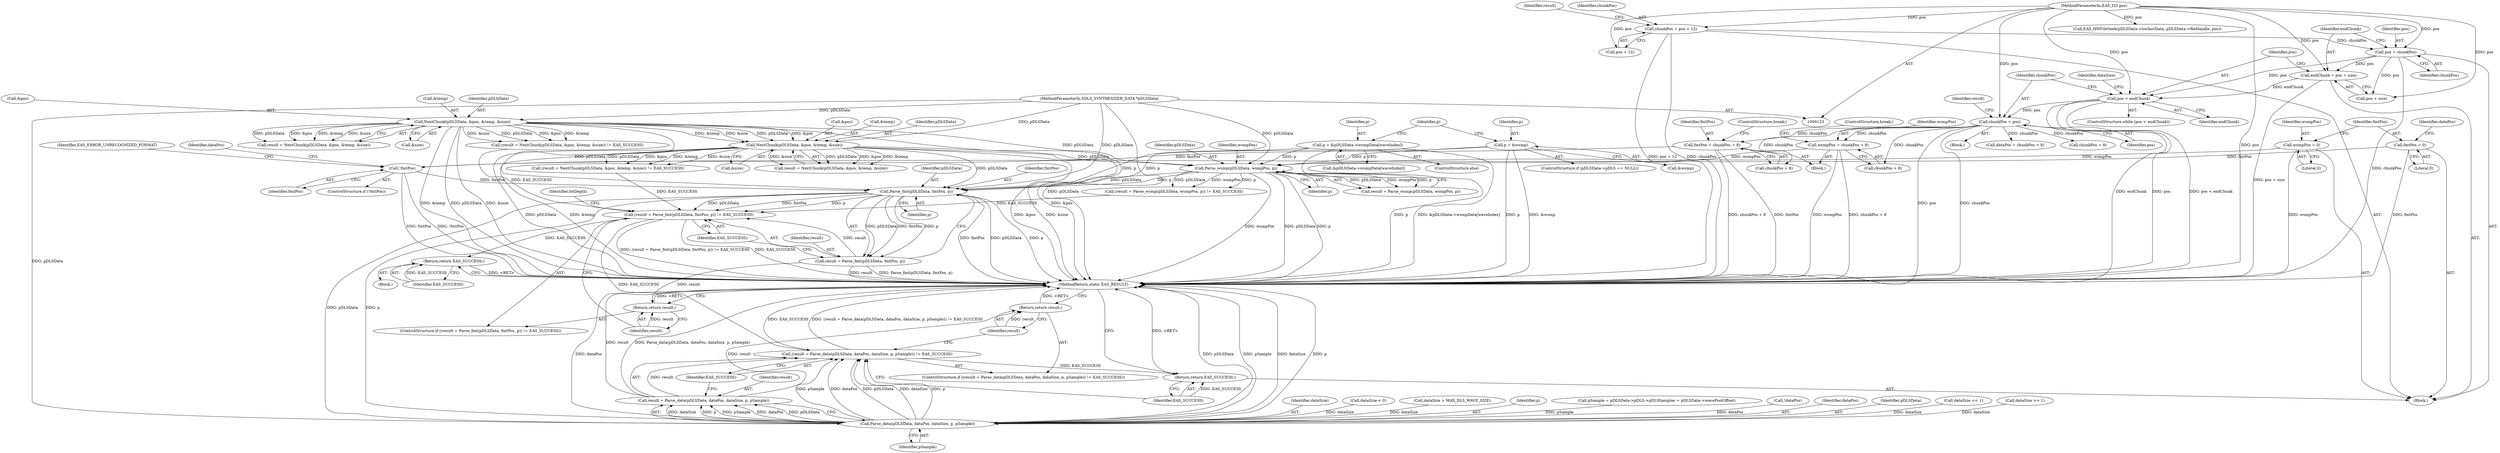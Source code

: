 digraph "0_Android_e999f077f6ef59d20282f1e04786816a31fb8be6@pointer" {
"1000342" [label="(Call,Parse_fmt(pDLSData, fmtPos, p))"];
"1000215" [label="(Call,NextChunk(pDLSData, &pos, &temp, &size))"];
"1000176" [label="(Call,NextChunk(pDLSData, &pos, &temp, &size))"];
"1000124" [label="(MethodParameterIn,SDLS_SYNTHESIZER_DATA *pDLSData)"];
"1000331" [label="(Call,Parse_wsmp(pDLSData, wsmpPos, p))"];
"1000230" [label="(Call,wsmpPos = chunkPos + 8)"];
"1000208" [label="(Call,chunkPos = pos)"];
"1000204" [label="(Call,pos < endChunk)"];
"1000125" [label="(MethodParameterIn,EAS_I32 pos)"];
"1000195" [label="(Call,pos = chunkPos)"];
"1000152" [label="(Call,chunkPos = pos + 12)"];
"1000198" [label="(Call,endChunk = pos + size)"];
"1000134" [label="(Call,wsmpPos = 0)"];
"1000277" [label="(Call,p = &pDLSData->wsmpData[waveIndex])"];
"1000272" [label="(Call,p = &wsmp)"];
"1000311" [label="(Call,!fmtPos)"];
"1000237" [label="(Call,fmtPos = chunkPos + 8)"];
"1000138" [label="(Call,fmtPos = 0)"];
"1000339" [label="(Call,(result = Parse_fmt(pDLSData, fmtPos, p)) != EAS_SUCCESS)"];
"1000413" [label="(Return,return EAS_SUCCESS;)"];
"1000468" [label="(Call,(result = Parse_data(pDLSData, dataPos, dataSize, p, pSample)) != EAS_SUCCESS)"];
"1000480" [label="(Return,return EAS_SUCCESS;)"];
"1000340" [label="(Call,result = Parse_fmt(pDLSData, fmtPos, p))"];
"1000347" [label="(Return,return result;)"];
"1000471" [label="(Call,Parse_data(pDLSData, dataPos, dataSize, p, pSample))"];
"1000469" [label="(Call,result = Parse_data(pDLSData, dataPos, dataSize, p, pSample))"];
"1000478" [label="(Return,return result;)"];
"1000342" [label="(Call,Parse_fmt(pDLSData, fmtPos, p))"];
"1000182" [label="(Call,&size)"];
"1000343" [label="(Identifier,pDLSData)"];
"1000208" [label="(Call,chunkPos = pos)"];
"1000277" [label="(Call,p = &pDLSData->wsmpData[waveIndex])"];
"1000212" [label="(Call,(result = NextChunk(pDLSData, &pos, &temp, &size)) != EAS_SUCCESS)"];
"1000333" [label="(Identifier,wsmpPos)"];
"1000276" [label="(ControlStructure,else)"];
"1000210" [label="(Identifier,pos)"];
"1000474" [label="(Identifier,dataSize)"];
"1000347" [label="(Return,return result;)"];
"1000278" [label="(Identifier,p)"];
"1000197" [label="(Identifier,chunkPos)"];
"1000216" [label="(Identifier,pDLSData)"];
"1000338" [label="(ControlStructure,if ((result = Parse_fmt(pDLSData, fmtPos, p)) != EAS_SUCCESS))"];
"1000257" [label="(Call,dataSize < 0)"];
"1000345" [label="(Identifier,p)"];
"1000477" [label="(Identifier,EAS_SUCCESS)"];
"1000127" [label="(Block,)"];
"1000161" [label="(Call,EAS_HWFileSeek(pDLSData->hwInstData, pDLSData->fileHandle, pos))"];
"1000468" [label="(Call,(result = Parse_data(pDLSData, dataPos, dataSize, p, pSample)) != EAS_SUCCESS)"];
"1000152" [label="(Call,chunkPos = pos + 12)"];
"1000260" [label="(Call,dataSize > MAX_DLS_WAVE_SIZE)"];
"1000481" [label="(Identifier,EAS_SUCCESS)"];
"1000334" [label="(Identifier,p)"];
"1000217" [label="(Call,&pos)"];
"1000143" [label="(Identifier,dataPos)"];
"1000475" [label="(Identifier,p)"];
"1000476" [label="(Identifier,pSample)"];
"1000135" [label="(Identifier,wsmpPos)"];
"1000195" [label="(Call,pos = chunkPos)"];
"1000173" [label="(Call,(result = NextChunk(pDLSData, &pos, &temp, &size)) != EAS_SUCCESS)"];
"1000199" [label="(Identifier,endChunk)"];
"1000415" [label="(Call,pSample = pDLSData->pDLS->pDLSSamples + pDLSData->wavePoolOffset)"];
"1000177" [label="(Identifier,pDLSData)"];
"1000238" [label="(Identifier,fmtPos)"];
"1000311" [label="(Call,!fmtPos)"];
"1000480" [label="(Return,return EAS_SUCCESS;)"];
"1000340" [label="(Call,result = Parse_fmt(pDLSData, fmtPos, p))"];
"1000174" [label="(Call,result = NextChunk(pDLSData, &pos, &temp, &size))"];
"1000232" [label="(Call,chunkPos + 8)"];
"1000214" [label="(Identifier,result)"];
"1000479" [label="(Identifier,result)"];
"1000266" [label="(ControlStructure,if (pDLSData->pDLS == NULL))"];
"1000160" [label="(Identifier,result)"];
"1000328" [label="(Call,(result = Parse_wsmp(pDLSData, wsmpPos, p)) != EAS_SUCCESS)"];
"1000231" [label="(Identifier,wsmpPos)"];
"1000467" [label="(ControlStructure,if ((result = Parse_data(pDLSData, dataPos, dataSize, p, pSample)) != EAS_SUCCESS))"];
"1000318" [label="(Call,!dataPos)"];
"1000196" [label="(Identifier,pos)"];
"1000140" [label="(Literal,0)"];
"1000413" [label="(Return,return EAS_SUCCESS;)"];
"1000134" [label="(Call,wsmpPos = 0)"];
"1000221" [label="(Call,&size)"];
"1000471" [label="(Call,Parse_data(pDLSData, dataPos, dataSize, p, pSample))"];
"1000205" [label="(Identifier,pos)"];
"1000341" [label="(Identifier,result)"];
"1000125" [label="(MethodParameterIn,EAS_I32 pos)"];
"1000469" [label="(Call,result = Parse_data(pDLSData, dataPos, dataSize, p, pSample))"];
"1000310" [label="(ControlStructure,if (!fmtPos))"];
"1000346" [label="(Identifier,EAS_SUCCESS)"];
"1000258" [label="(Identifier,dataSize)"];
"1000138" [label="(Call,fmtPos = 0)"];
"1000246" [label="(Call,chunkPos + 8)"];
"1000405" [label="(Block,)"];
"1000414" [label="(Identifier,EAS_SUCCESS)"];
"1000332" [label="(Identifier,pDLSData)"];
"1000344" [label="(Identifier,fmtPos)"];
"1000207" [label="(Block,)"];
"1000331" [label="(Call,Parse_wsmp(pDLSData, wsmpPos, p))"];
"1000124" [label="(MethodParameterIn,SDLS_SYNTHESIZER_DATA *pDLSData)"];
"1000239" [label="(Call,chunkPos + 8)"];
"1000473" [label="(Identifier,dataPos)"];
"1000215" [label="(Call,NextChunk(pDLSData, &pos, &temp, &size))"];
"1000470" [label="(Identifier,result)"];
"1000482" [label="(MethodReturn,static EAS_RESULT)"];
"1000219" [label="(Call,&temp)"];
"1000154" [label="(Call,pos + 12)"];
"1000203" [label="(ControlStructure,while (pos < endChunk))"];
"1000279" [label="(Call,&pDLSData->wsmpData[waveIndex])"];
"1000287" [label="(Identifier,p)"];
"1000139" [label="(Identifier,fmtPos)"];
"1000244" [label="(Call,dataPos = chunkPos + 8)"];
"1000230" [label="(Call,wsmpPos = chunkPos + 8)"];
"1000200" [label="(Call,pos + size)"];
"1000242" [label="(ControlStructure,break;)"];
"1000206" [label="(Identifier,endChunk)"];
"1000312" [label="(Identifier,fmtPos)"];
"1000329" [label="(Call,result = Parse_wsmp(pDLSData, wsmpPos, p))"];
"1000274" [label="(Call,&wsmp)"];
"1000339" [label="(Call,(result = Parse_fmt(pDLSData, fmtPos, p)) != EAS_SUCCESS)"];
"1000209" [label="(Identifier,chunkPos)"];
"1000478" [label="(Return,return result;)"];
"1000178" [label="(Call,&pos)"];
"1000273" [label="(Identifier,p)"];
"1000153" [label="(Identifier,chunkPos)"];
"1000351" [label="(Identifier,bitDepth)"];
"1000213" [label="(Call,result = NextChunk(pDLSData, &pos, &temp, &size))"];
"1000235" [label="(ControlStructure,break;)"];
"1000228" [label="(Block,)"];
"1000348" [label="(Identifier,result)"];
"1000237" [label="(Call,fmtPos = chunkPos + 8)"];
"1000176" [label="(Call,NextChunk(pDLSData, &pos, &temp, &size))"];
"1000204" [label="(Call,pos < endChunk)"];
"1000272" [label="(Call,p = &wsmp)"];
"1000136" [label="(Literal,0)"];
"1000319" [label="(Identifier,dataPos)"];
"1000472" [label="(Identifier,pDLSData)"];
"1000389" [label="(Call,dataSize << 1)"];
"1000180" [label="(Call,&temp)"];
"1000366" [label="(Call,dataSize >> 1)"];
"1000316" [label="(Identifier,EAS_ERROR_UNRECOGNIZED_FORMAT)"];
"1000198" [label="(Call,endChunk = pos + size)"];
"1000342" -> "1000340"  [label="AST: "];
"1000342" -> "1000345"  [label="CFG: "];
"1000343" -> "1000342"  [label="AST: "];
"1000344" -> "1000342"  [label="AST: "];
"1000345" -> "1000342"  [label="AST: "];
"1000340" -> "1000342"  [label="CFG: "];
"1000342" -> "1000482"  [label="DDG: fmtPos"];
"1000342" -> "1000482"  [label="DDG: pDLSData"];
"1000342" -> "1000482"  [label="DDG: p"];
"1000342" -> "1000339"  [label="DDG: pDLSData"];
"1000342" -> "1000339"  [label="DDG: fmtPos"];
"1000342" -> "1000339"  [label="DDG: p"];
"1000342" -> "1000340"  [label="DDG: pDLSData"];
"1000342" -> "1000340"  [label="DDG: fmtPos"];
"1000342" -> "1000340"  [label="DDG: p"];
"1000215" -> "1000342"  [label="DDG: pDLSData"];
"1000331" -> "1000342"  [label="DDG: pDLSData"];
"1000331" -> "1000342"  [label="DDG: p"];
"1000176" -> "1000342"  [label="DDG: pDLSData"];
"1000124" -> "1000342"  [label="DDG: pDLSData"];
"1000311" -> "1000342"  [label="DDG: fmtPos"];
"1000277" -> "1000342"  [label="DDG: p"];
"1000272" -> "1000342"  [label="DDG: p"];
"1000342" -> "1000471"  [label="DDG: pDLSData"];
"1000342" -> "1000471"  [label="DDG: p"];
"1000215" -> "1000213"  [label="AST: "];
"1000215" -> "1000221"  [label="CFG: "];
"1000216" -> "1000215"  [label="AST: "];
"1000217" -> "1000215"  [label="AST: "];
"1000219" -> "1000215"  [label="AST: "];
"1000221" -> "1000215"  [label="AST: "];
"1000213" -> "1000215"  [label="CFG: "];
"1000215" -> "1000482"  [label="DDG: &size"];
"1000215" -> "1000482"  [label="DDG: pDLSData"];
"1000215" -> "1000482"  [label="DDG: &temp"];
"1000215" -> "1000482"  [label="DDG: &pos"];
"1000215" -> "1000212"  [label="DDG: pDLSData"];
"1000215" -> "1000212"  [label="DDG: &pos"];
"1000215" -> "1000212"  [label="DDG: &temp"];
"1000215" -> "1000212"  [label="DDG: &size"];
"1000215" -> "1000213"  [label="DDG: pDLSData"];
"1000215" -> "1000213"  [label="DDG: &pos"];
"1000215" -> "1000213"  [label="DDG: &temp"];
"1000215" -> "1000213"  [label="DDG: &size"];
"1000176" -> "1000215"  [label="DDG: pDLSData"];
"1000176" -> "1000215"  [label="DDG: &pos"];
"1000176" -> "1000215"  [label="DDG: &temp"];
"1000176" -> "1000215"  [label="DDG: &size"];
"1000124" -> "1000215"  [label="DDG: pDLSData"];
"1000215" -> "1000331"  [label="DDG: pDLSData"];
"1000176" -> "1000174"  [label="AST: "];
"1000176" -> "1000182"  [label="CFG: "];
"1000177" -> "1000176"  [label="AST: "];
"1000178" -> "1000176"  [label="AST: "];
"1000180" -> "1000176"  [label="AST: "];
"1000182" -> "1000176"  [label="AST: "];
"1000174" -> "1000176"  [label="CFG: "];
"1000176" -> "1000482"  [label="DDG: &size"];
"1000176" -> "1000482"  [label="DDG: &pos"];
"1000176" -> "1000482"  [label="DDG: &temp"];
"1000176" -> "1000482"  [label="DDG: pDLSData"];
"1000176" -> "1000173"  [label="DDG: pDLSData"];
"1000176" -> "1000173"  [label="DDG: &pos"];
"1000176" -> "1000173"  [label="DDG: &temp"];
"1000176" -> "1000173"  [label="DDG: &size"];
"1000176" -> "1000174"  [label="DDG: pDLSData"];
"1000176" -> "1000174"  [label="DDG: &pos"];
"1000176" -> "1000174"  [label="DDG: &temp"];
"1000176" -> "1000174"  [label="DDG: &size"];
"1000124" -> "1000176"  [label="DDG: pDLSData"];
"1000176" -> "1000331"  [label="DDG: pDLSData"];
"1000124" -> "1000123"  [label="AST: "];
"1000124" -> "1000482"  [label="DDG: pDLSData"];
"1000124" -> "1000331"  [label="DDG: pDLSData"];
"1000124" -> "1000471"  [label="DDG: pDLSData"];
"1000331" -> "1000329"  [label="AST: "];
"1000331" -> "1000334"  [label="CFG: "];
"1000332" -> "1000331"  [label="AST: "];
"1000333" -> "1000331"  [label="AST: "];
"1000334" -> "1000331"  [label="AST: "];
"1000329" -> "1000331"  [label="CFG: "];
"1000331" -> "1000482"  [label="DDG: p"];
"1000331" -> "1000482"  [label="DDG: wsmpPos"];
"1000331" -> "1000482"  [label="DDG: pDLSData"];
"1000331" -> "1000328"  [label="DDG: pDLSData"];
"1000331" -> "1000328"  [label="DDG: wsmpPos"];
"1000331" -> "1000328"  [label="DDG: p"];
"1000331" -> "1000329"  [label="DDG: pDLSData"];
"1000331" -> "1000329"  [label="DDG: wsmpPos"];
"1000331" -> "1000329"  [label="DDG: p"];
"1000230" -> "1000331"  [label="DDG: wsmpPos"];
"1000134" -> "1000331"  [label="DDG: wsmpPos"];
"1000277" -> "1000331"  [label="DDG: p"];
"1000272" -> "1000331"  [label="DDG: p"];
"1000230" -> "1000228"  [label="AST: "];
"1000230" -> "1000232"  [label="CFG: "];
"1000231" -> "1000230"  [label="AST: "];
"1000232" -> "1000230"  [label="AST: "];
"1000235" -> "1000230"  [label="CFG: "];
"1000230" -> "1000482"  [label="DDG: wsmpPos"];
"1000230" -> "1000482"  [label="DDG: chunkPos + 8"];
"1000208" -> "1000230"  [label="DDG: chunkPos"];
"1000208" -> "1000207"  [label="AST: "];
"1000208" -> "1000210"  [label="CFG: "];
"1000209" -> "1000208"  [label="AST: "];
"1000210" -> "1000208"  [label="AST: "];
"1000214" -> "1000208"  [label="CFG: "];
"1000208" -> "1000482"  [label="DDG: chunkPos"];
"1000208" -> "1000482"  [label="DDG: pos"];
"1000204" -> "1000208"  [label="DDG: pos"];
"1000125" -> "1000208"  [label="DDG: pos"];
"1000208" -> "1000232"  [label="DDG: chunkPos"];
"1000208" -> "1000237"  [label="DDG: chunkPos"];
"1000208" -> "1000239"  [label="DDG: chunkPos"];
"1000208" -> "1000244"  [label="DDG: chunkPos"];
"1000208" -> "1000246"  [label="DDG: chunkPos"];
"1000204" -> "1000203"  [label="AST: "];
"1000204" -> "1000206"  [label="CFG: "];
"1000205" -> "1000204"  [label="AST: "];
"1000206" -> "1000204"  [label="AST: "];
"1000209" -> "1000204"  [label="CFG: "];
"1000258" -> "1000204"  [label="CFG: "];
"1000204" -> "1000482"  [label="DDG: endChunk"];
"1000204" -> "1000482"  [label="DDG: pos"];
"1000204" -> "1000482"  [label="DDG: pos < endChunk"];
"1000125" -> "1000204"  [label="DDG: pos"];
"1000195" -> "1000204"  [label="DDG: pos"];
"1000198" -> "1000204"  [label="DDG: endChunk"];
"1000125" -> "1000123"  [label="AST: "];
"1000125" -> "1000482"  [label="DDG: pos"];
"1000125" -> "1000152"  [label="DDG: pos"];
"1000125" -> "1000154"  [label="DDG: pos"];
"1000125" -> "1000161"  [label="DDG: pos"];
"1000125" -> "1000195"  [label="DDG: pos"];
"1000125" -> "1000198"  [label="DDG: pos"];
"1000125" -> "1000200"  [label="DDG: pos"];
"1000195" -> "1000127"  [label="AST: "];
"1000195" -> "1000197"  [label="CFG: "];
"1000196" -> "1000195"  [label="AST: "];
"1000197" -> "1000195"  [label="AST: "];
"1000199" -> "1000195"  [label="CFG: "];
"1000195" -> "1000482"  [label="DDG: chunkPos"];
"1000152" -> "1000195"  [label="DDG: chunkPos"];
"1000195" -> "1000198"  [label="DDG: pos"];
"1000195" -> "1000200"  [label="DDG: pos"];
"1000152" -> "1000127"  [label="AST: "];
"1000152" -> "1000154"  [label="CFG: "];
"1000153" -> "1000152"  [label="AST: "];
"1000154" -> "1000152"  [label="AST: "];
"1000160" -> "1000152"  [label="CFG: "];
"1000152" -> "1000482"  [label="DDG: chunkPos"];
"1000152" -> "1000482"  [label="DDG: pos + 12"];
"1000198" -> "1000127"  [label="AST: "];
"1000198" -> "1000200"  [label="CFG: "];
"1000199" -> "1000198"  [label="AST: "];
"1000200" -> "1000198"  [label="AST: "];
"1000205" -> "1000198"  [label="CFG: "];
"1000198" -> "1000482"  [label="DDG: pos + size"];
"1000134" -> "1000127"  [label="AST: "];
"1000134" -> "1000136"  [label="CFG: "];
"1000135" -> "1000134"  [label="AST: "];
"1000136" -> "1000134"  [label="AST: "];
"1000139" -> "1000134"  [label="CFG: "];
"1000134" -> "1000482"  [label="DDG: wsmpPos"];
"1000277" -> "1000276"  [label="AST: "];
"1000277" -> "1000279"  [label="CFG: "];
"1000278" -> "1000277"  [label="AST: "];
"1000279" -> "1000277"  [label="AST: "];
"1000287" -> "1000277"  [label="CFG: "];
"1000277" -> "1000482"  [label="DDG: p"];
"1000277" -> "1000482"  [label="DDG: &pDLSData->wsmpData[waveIndex]"];
"1000272" -> "1000266"  [label="AST: "];
"1000272" -> "1000274"  [label="CFG: "];
"1000273" -> "1000272"  [label="AST: "];
"1000274" -> "1000272"  [label="AST: "];
"1000287" -> "1000272"  [label="CFG: "];
"1000272" -> "1000482"  [label="DDG: &wsmp"];
"1000272" -> "1000482"  [label="DDG: p"];
"1000311" -> "1000310"  [label="AST: "];
"1000311" -> "1000312"  [label="CFG: "];
"1000312" -> "1000311"  [label="AST: "];
"1000316" -> "1000311"  [label="CFG: "];
"1000319" -> "1000311"  [label="CFG: "];
"1000311" -> "1000482"  [label="DDG: fmtPos"];
"1000311" -> "1000482"  [label="DDG: !fmtPos"];
"1000237" -> "1000311"  [label="DDG: fmtPos"];
"1000138" -> "1000311"  [label="DDG: fmtPos"];
"1000237" -> "1000228"  [label="AST: "];
"1000237" -> "1000239"  [label="CFG: "];
"1000238" -> "1000237"  [label="AST: "];
"1000239" -> "1000237"  [label="AST: "];
"1000242" -> "1000237"  [label="CFG: "];
"1000237" -> "1000482"  [label="DDG: chunkPos + 8"];
"1000237" -> "1000482"  [label="DDG: fmtPos"];
"1000138" -> "1000127"  [label="AST: "];
"1000138" -> "1000140"  [label="CFG: "];
"1000139" -> "1000138"  [label="AST: "];
"1000140" -> "1000138"  [label="AST: "];
"1000143" -> "1000138"  [label="CFG: "];
"1000138" -> "1000482"  [label="DDG: fmtPos"];
"1000339" -> "1000338"  [label="AST: "];
"1000339" -> "1000346"  [label="CFG: "];
"1000340" -> "1000339"  [label="AST: "];
"1000346" -> "1000339"  [label="AST: "];
"1000348" -> "1000339"  [label="CFG: "];
"1000351" -> "1000339"  [label="CFG: "];
"1000339" -> "1000482"  [label="DDG: (result = Parse_fmt(pDLSData, fmtPos, p)) != EAS_SUCCESS"];
"1000339" -> "1000482"  [label="DDG: EAS_SUCCESS"];
"1000340" -> "1000339"  [label="DDG: result"];
"1000212" -> "1000339"  [label="DDG: EAS_SUCCESS"];
"1000173" -> "1000339"  [label="DDG: EAS_SUCCESS"];
"1000328" -> "1000339"  [label="DDG: EAS_SUCCESS"];
"1000339" -> "1000413"  [label="DDG: EAS_SUCCESS"];
"1000339" -> "1000468"  [label="DDG: EAS_SUCCESS"];
"1000413" -> "1000405"  [label="AST: "];
"1000413" -> "1000414"  [label="CFG: "];
"1000414" -> "1000413"  [label="AST: "];
"1000482" -> "1000413"  [label="CFG: "];
"1000413" -> "1000482"  [label="DDG: <RET>"];
"1000414" -> "1000413"  [label="DDG: EAS_SUCCESS"];
"1000468" -> "1000467"  [label="AST: "];
"1000468" -> "1000477"  [label="CFG: "];
"1000469" -> "1000468"  [label="AST: "];
"1000477" -> "1000468"  [label="AST: "];
"1000479" -> "1000468"  [label="CFG: "];
"1000481" -> "1000468"  [label="CFG: "];
"1000468" -> "1000482"  [label="DDG: (result = Parse_data(pDLSData, dataPos, dataSize, p, pSample)) != EAS_SUCCESS"];
"1000468" -> "1000482"  [label="DDG: EAS_SUCCESS"];
"1000469" -> "1000468"  [label="DDG: result"];
"1000471" -> "1000468"  [label="DDG: dataSize"];
"1000471" -> "1000468"  [label="DDG: p"];
"1000471" -> "1000468"  [label="DDG: pSample"];
"1000471" -> "1000468"  [label="DDG: dataPos"];
"1000471" -> "1000468"  [label="DDG: pDLSData"];
"1000468" -> "1000480"  [label="DDG: EAS_SUCCESS"];
"1000480" -> "1000127"  [label="AST: "];
"1000480" -> "1000481"  [label="CFG: "];
"1000481" -> "1000480"  [label="AST: "];
"1000482" -> "1000480"  [label="CFG: "];
"1000480" -> "1000482"  [label="DDG: <RET>"];
"1000481" -> "1000480"  [label="DDG: EAS_SUCCESS"];
"1000341" -> "1000340"  [label="AST: "];
"1000346" -> "1000340"  [label="CFG: "];
"1000340" -> "1000482"  [label="DDG: Parse_fmt(pDLSData, fmtPos, p)"];
"1000340" -> "1000482"  [label="DDG: result"];
"1000340" -> "1000347"  [label="DDG: result"];
"1000347" -> "1000338"  [label="AST: "];
"1000347" -> "1000348"  [label="CFG: "];
"1000348" -> "1000347"  [label="AST: "];
"1000482" -> "1000347"  [label="CFG: "];
"1000347" -> "1000482"  [label="DDG: <RET>"];
"1000348" -> "1000347"  [label="DDG: result"];
"1000471" -> "1000469"  [label="AST: "];
"1000471" -> "1000476"  [label="CFG: "];
"1000472" -> "1000471"  [label="AST: "];
"1000473" -> "1000471"  [label="AST: "];
"1000474" -> "1000471"  [label="AST: "];
"1000475" -> "1000471"  [label="AST: "];
"1000476" -> "1000471"  [label="AST: "];
"1000469" -> "1000471"  [label="CFG: "];
"1000471" -> "1000482"  [label="DDG: pDLSData"];
"1000471" -> "1000482"  [label="DDG: pSample"];
"1000471" -> "1000482"  [label="DDG: dataSize"];
"1000471" -> "1000482"  [label="DDG: p"];
"1000471" -> "1000482"  [label="DDG: dataPos"];
"1000471" -> "1000469"  [label="DDG: dataSize"];
"1000471" -> "1000469"  [label="DDG: p"];
"1000471" -> "1000469"  [label="DDG: pSample"];
"1000471" -> "1000469"  [label="DDG: dataPos"];
"1000471" -> "1000469"  [label="DDG: pDLSData"];
"1000318" -> "1000471"  [label="DDG: dataPos"];
"1000366" -> "1000471"  [label="DDG: dataSize"];
"1000389" -> "1000471"  [label="DDG: dataSize"];
"1000257" -> "1000471"  [label="DDG: dataSize"];
"1000260" -> "1000471"  [label="DDG: dataSize"];
"1000415" -> "1000471"  [label="DDG: pSample"];
"1000470" -> "1000469"  [label="AST: "];
"1000477" -> "1000469"  [label="CFG: "];
"1000469" -> "1000482"  [label="DDG: Parse_data(pDLSData, dataPos, dataSize, p, pSample)"];
"1000469" -> "1000482"  [label="DDG: result"];
"1000469" -> "1000478"  [label="DDG: result"];
"1000478" -> "1000467"  [label="AST: "];
"1000478" -> "1000479"  [label="CFG: "];
"1000479" -> "1000478"  [label="AST: "];
"1000482" -> "1000478"  [label="CFG: "];
"1000478" -> "1000482"  [label="DDG: <RET>"];
"1000479" -> "1000478"  [label="DDG: result"];
}
